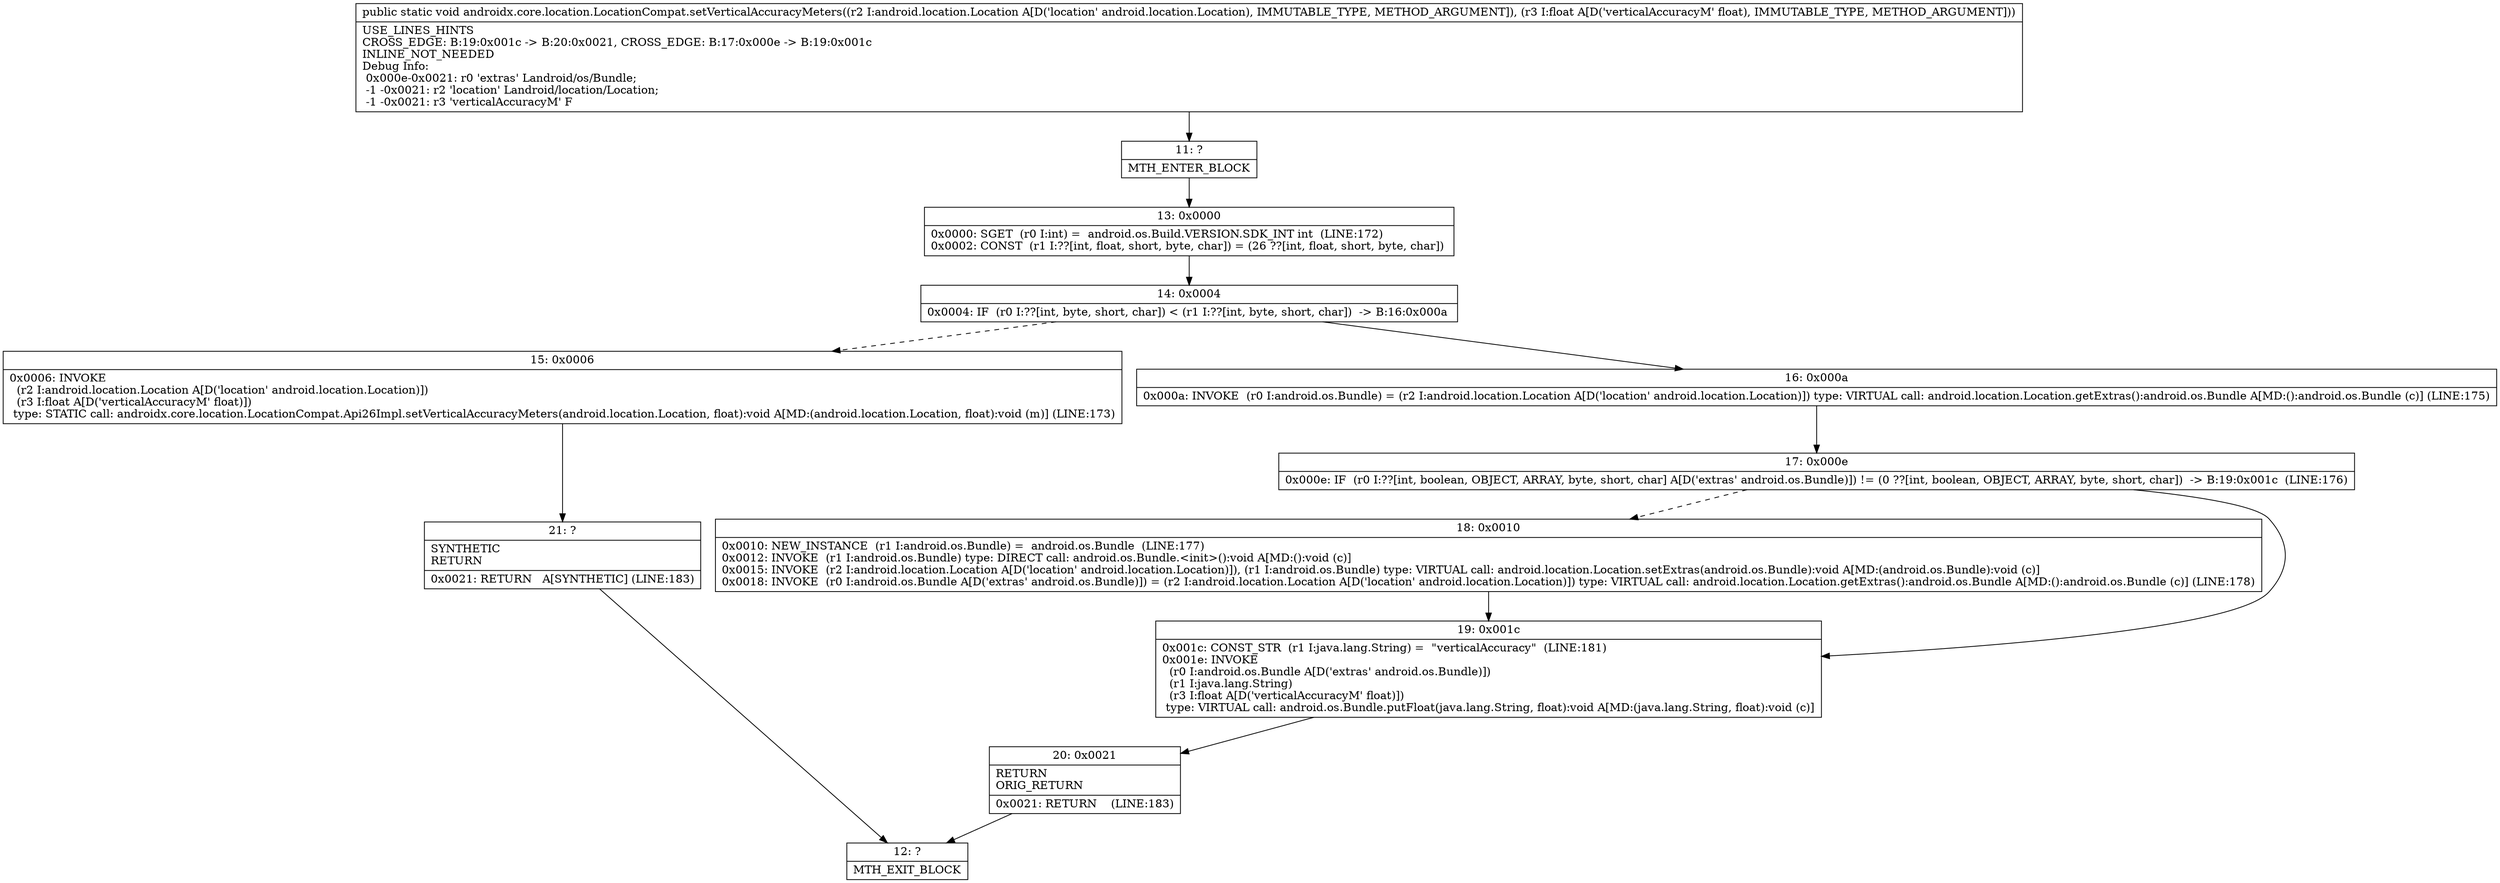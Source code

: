 digraph "CFG forandroidx.core.location.LocationCompat.setVerticalAccuracyMeters(Landroid\/location\/Location;F)V" {
Node_11 [shape=record,label="{11\:\ ?|MTH_ENTER_BLOCK\l}"];
Node_13 [shape=record,label="{13\:\ 0x0000|0x0000: SGET  (r0 I:int) =  android.os.Build.VERSION.SDK_INT int  (LINE:172)\l0x0002: CONST  (r1 I:??[int, float, short, byte, char]) = (26 ??[int, float, short, byte, char]) \l}"];
Node_14 [shape=record,label="{14\:\ 0x0004|0x0004: IF  (r0 I:??[int, byte, short, char]) \< (r1 I:??[int, byte, short, char])  \-\> B:16:0x000a \l}"];
Node_15 [shape=record,label="{15\:\ 0x0006|0x0006: INVOKE  \l  (r2 I:android.location.Location A[D('location' android.location.Location)])\l  (r3 I:float A[D('verticalAccuracyM' float)])\l type: STATIC call: androidx.core.location.LocationCompat.Api26Impl.setVerticalAccuracyMeters(android.location.Location, float):void A[MD:(android.location.Location, float):void (m)] (LINE:173)\l}"];
Node_21 [shape=record,label="{21\:\ ?|SYNTHETIC\lRETURN\l|0x0021: RETURN   A[SYNTHETIC] (LINE:183)\l}"];
Node_12 [shape=record,label="{12\:\ ?|MTH_EXIT_BLOCK\l}"];
Node_16 [shape=record,label="{16\:\ 0x000a|0x000a: INVOKE  (r0 I:android.os.Bundle) = (r2 I:android.location.Location A[D('location' android.location.Location)]) type: VIRTUAL call: android.location.Location.getExtras():android.os.Bundle A[MD:():android.os.Bundle (c)] (LINE:175)\l}"];
Node_17 [shape=record,label="{17\:\ 0x000e|0x000e: IF  (r0 I:??[int, boolean, OBJECT, ARRAY, byte, short, char] A[D('extras' android.os.Bundle)]) != (0 ??[int, boolean, OBJECT, ARRAY, byte, short, char])  \-\> B:19:0x001c  (LINE:176)\l}"];
Node_18 [shape=record,label="{18\:\ 0x0010|0x0010: NEW_INSTANCE  (r1 I:android.os.Bundle) =  android.os.Bundle  (LINE:177)\l0x0012: INVOKE  (r1 I:android.os.Bundle) type: DIRECT call: android.os.Bundle.\<init\>():void A[MD:():void (c)]\l0x0015: INVOKE  (r2 I:android.location.Location A[D('location' android.location.Location)]), (r1 I:android.os.Bundle) type: VIRTUAL call: android.location.Location.setExtras(android.os.Bundle):void A[MD:(android.os.Bundle):void (c)]\l0x0018: INVOKE  (r0 I:android.os.Bundle A[D('extras' android.os.Bundle)]) = (r2 I:android.location.Location A[D('location' android.location.Location)]) type: VIRTUAL call: android.location.Location.getExtras():android.os.Bundle A[MD:():android.os.Bundle (c)] (LINE:178)\l}"];
Node_19 [shape=record,label="{19\:\ 0x001c|0x001c: CONST_STR  (r1 I:java.lang.String) =  \"verticalAccuracy\"  (LINE:181)\l0x001e: INVOKE  \l  (r0 I:android.os.Bundle A[D('extras' android.os.Bundle)])\l  (r1 I:java.lang.String)\l  (r3 I:float A[D('verticalAccuracyM' float)])\l type: VIRTUAL call: android.os.Bundle.putFloat(java.lang.String, float):void A[MD:(java.lang.String, float):void (c)]\l}"];
Node_20 [shape=record,label="{20\:\ 0x0021|RETURN\lORIG_RETURN\l|0x0021: RETURN    (LINE:183)\l}"];
MethodNode[shape=record,label="{public static void androidx.core.location.LocationCompat.setVerticalAccuracyMeters((r2 I:android.location.Location A[D('location' android.location.Location), IMMUTABLE_TYPE, METHOD_ARGUMENT]), (r3 I:float A[D('verticalAccuracyM' float), IMMUTABLE_TYPE, METHOD_ARGUMENT]))  | USE_LINES_HINTS\lCROSS_EDGE: B:19:0x001c \-\> B:20:0x0021, CROSS_EDGE: B:17:0x000e \-\> B:19:0x001c\lINLINE_NOT_NEEDED\lDebug Info:\l  0x000e\-0x0021: r0 'extras' Landroid\/os\/Bundle;\l  \-1 \-0x0021: r2 'location' Landroid\/location\/Location;\l  \-1 \-0x0021: r3 'verticalAccuracyM' F\l}"];
MethodNode -> Node_11;Node_11 -> Node_13;
Node_13 -> Node_14;
Node_14 -> Node_15[style=dashed];
Node_14 -> Node_16;
Node_15 -> Node_21;
Node_21 -> Node_12;
Node_16 -> Node_17;
Node_17 -> Node_18[style=dashed];
Node_17 -> Node_19;
Node_18 -> Node_19;
Node_19 -> Node_20;
Node_20 -> Node_12;
}

